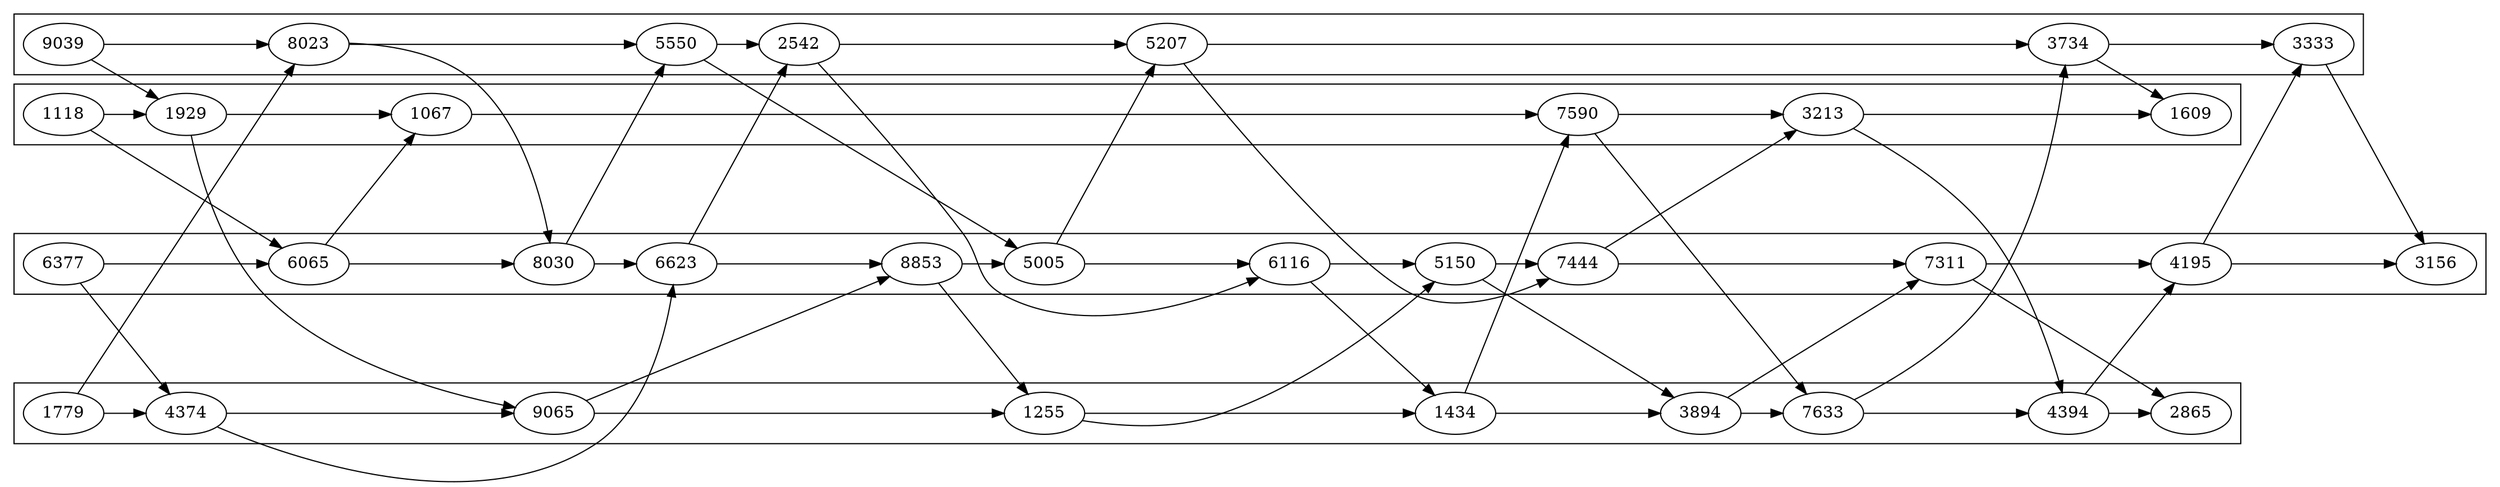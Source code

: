 digraph G { 
	rankdir=LR 
	newrank=true 
 	subgraph cluster0{ 
 		9039 -> 8023 [minlen=1] 8023 -> 5550 [minlen=3] 5550 -> 2542 [minlen=1] 2542 -> 5207 [minlen=3] 5207 -> 3734 [minlen=7] 3734 -> 3333 [minlen=1] 
	}
	subgraph cluster1{ 
 		1779 -> 4374 [minlen=1] 4374 -> 9065 [minlen=2] 9065 -> 1255 [minlen=3] 1255 -> 1434 [minlen=4] 1434 -> 3894 [minlen=2] 3894 -> 7633 [minlen=1] 7633 -> 4394 [minlen=2] 4394 -> 2865 [minlen=1] 
	}
	subgraph cluster2{ 
 		1118 -> 1929 [minlen=1] 1929 -> 1067 [minlen=1] 1067 -> 7590 [minlen=9] 7590 -> 3213 [minlen=2] 3213 -> 1609 [minlen=3] 
	}
	subgraph cluster3{ 
 		6377 -> 6065 [minlen=2] 6065 -> 8030 [minlen=2] 8030 -> 6623 [minlen=1] 6623 -> 8853 [minlen=2] 8853 -> 5005 [minlen=1] 5005 -> 6116 [minlen=2] 6116 -> 5150 [minlen=2] 5150 -> 7444 [minlen=1] 7444 -> 7311 [minlen=2] 7311 -> 4195 [minlen=1] 4195 -> 3156 [minlen=2] 
	}
	{rank=same; 9039;1779;1118;6377}
	1779 -> 8023 8030 -> 5550 6623 -> 2542 5005 -> 5207 7633 -> 3734 4195 -> 3333 
	6377 -> 4374 1929 -> 9065 8853 -> 1255 6116 -> 1434 5150 -> 3894 7590 -> 7633 3213 -> 4394 7311 -> 2865 
	9039 -> 1929 6065 -> 1067 1434 -> 7590 7444 -> 3213 3734 -> 1609 
	1118 -> 6065 8023 -> 8030 4374 -> 6623 9065 -> 8853 5550 -> 5005 2542 -> 6116 1255 -> 5150 5207 -> 7444 3894 -> 7311 4394 -> 4195 3333 -> 3156 
}
